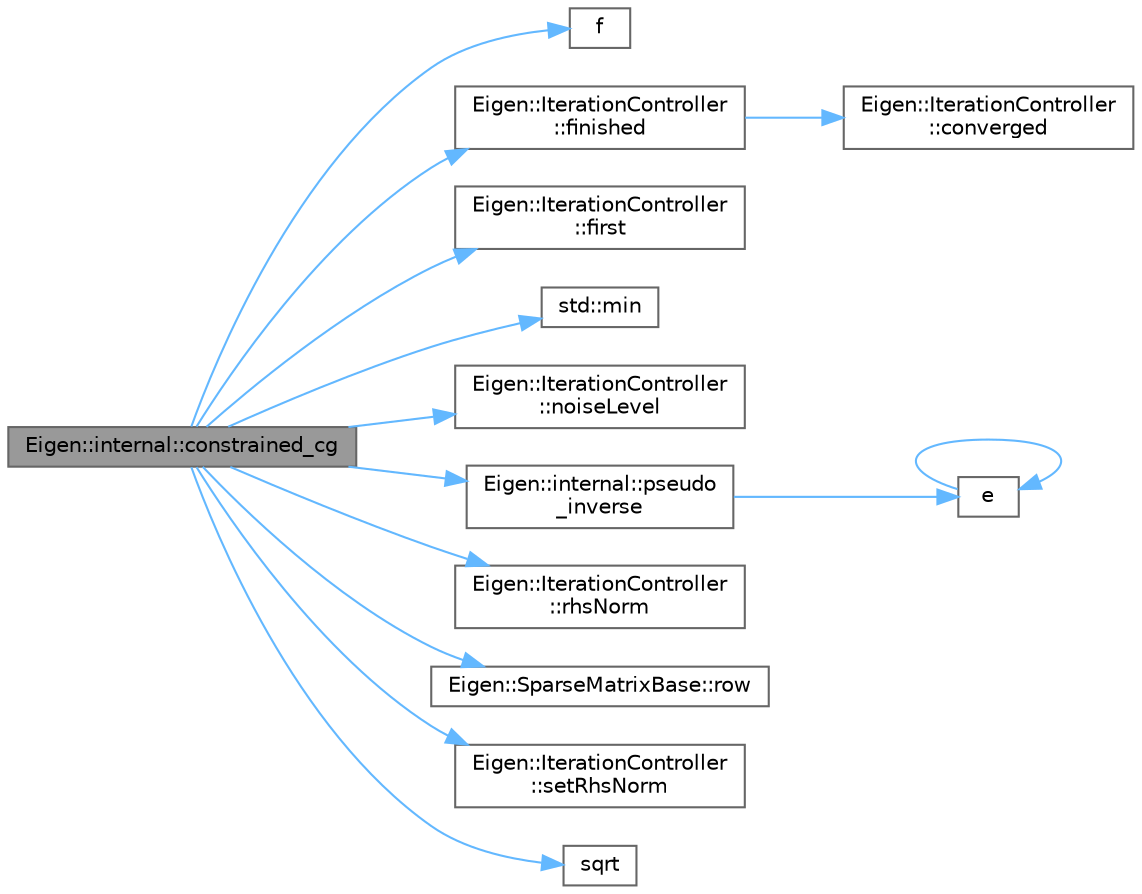 digraph "Eigen::internal::constrained_cg"
{
 // LATEX_PDF_SIZE
  bgcolor="transparent";
  edge [fontname=Helvetica,fontsize=10,labelfontname=Helvetica,labelfontsize=10];
  node [fontname=Helvetica,fontsize=10,shape=box,height=0.2,width=0.4];
  rankdir="LR";
  Node1 [id="Node000001",label="Eigen::internal::constrained_cg",height=0.2,width=0.4,color="gray40", fillcolor="grey60", style="filled", fontcolor="black",tooltip=" "];
  Node1 -> Node2 [id="edge1_Node000001_Node000002",color="steelblue1",style="solid",tooltip=" "];
  Node2 [id="Node000002",label="f",height=0.2,width=0.4,color="grey40", fillcolor="white", style="filled",URL="$cxx11__tensor__map_8cpp.html#a7f507fea02198f6cb81c86640c7b1a4e",tooltip=" "];
  Node1 -> Node3 [id="edge2_Node000001_Node000003",color="steelblue1",style="solid",tooltip=" "];
  Node3 [id="Node000003",label="Eigen::IterationController\l::finished",height=0.2,width=0.4,color="grey40", fillcolor="white", style="filled",URL="$class_eigen_1_1_iteration_controller.html#af58f849ee9625eeb99749478f17eb44b",tooltip=" "];
  Node3 -> Node4 [id="edge3_Node000003_Node000004",color="steelblue1",style="solid",tooltip=" "];
  Node4 [id="Node000004",label="Eigen::IterationController\l::converged",height=0.2,width=0.4,color="grey40", fillcolor="white", style="filled",URL="$class_eigen_1_1_iteration_controller.html#a723ae9cb3788b7fb34697b1f62741716",tooltip=" "];
  Node1 -> Node5 [id="edge4_Node000001_Node000005",color="steelblue1",style="solid",tooltip=" "];
  Node5 [id="Node000005",label="Eigen::IterationController\l::first",height=0.2,width=0.4,color="grey40", fillcolor="white", style="filled",URL="$class_eigen_1_1_iteration_controller.html#ae8d50bf180cbcf9f1201dfff5274aac5",tooltip=" "];
  Node1 -> Node6 [id="edge5_Node000001_Node000006",color="steelblue1",style="solid",tooltip=" "];
  Node6 [id="Node000006",label="std::min",height=0.2,width=0.4,color="grey40", fillcolor="white", style="filled",URL="$namespacestd.html#ac7b9885417769949d76890454b6d072e",tooltip=" "];
  Node1 -> Node7 [id="edge6_Node000001_Node000007",color="steelblue1",style="solid",tooltip=" "];
  Node7 [id="Node000007",label="Eigen::IterationController\l::noiseLevel",height=0.2,width=0.4,color="grey40", fillcolor="white", style="filled",URL="$class_eigen_1_1_iteration_controller.html#ab3e02d3d9f2c08ac9e41cfa93856e0ae",tooltip=" "];
  Node1 -> Node8 [id="edge7_Node000001_Node000008",color="steelblue1",style="solid",tooltip=" "];
  Node8 [id="Node000008",label="Eigen::internal::pseudo\l_inverse",height=0.2,width=0.4,color="grey40", fillcolor="white", style="filled",URL="$namespace_eigen_1_1internal.html#a58a0ccf0e71d88beeb5dcf72ed0bdd5f",tooltip=" "];
  Node8 -> Node9 [id="edge8_Node000008_Node000009",color="steelblue1",style="solid",tooltip=" "];
  Node9 [id="Node000009",label="e",height=0.2,width=0.4,color="grey40", fillcolor="white", style="filled",URL="$_cwise__array__power__array_8cpp.html#a9cb86ff854760bf91a154f2724a9101d",tooltip=" "];
  Node9 -> Node9 [id="edge9_Node000009_Node000009",color="steelblue1",style="solid",tooltip=" "];
  Node1 -> Node10 [id="edge10_Node000001_Node000010",color="steelblue1",style="solid",tooltip=" "];
  Node10 [id="Node000010",label="Eigen::IterationController\l::rhsNorm",height=0.2,width=0.4,color="grey40", fillcolor="white", style="filled",URL="$class_eigen_1_1_iteration_controller.html#a1f61aa20c957a8f4a8a1f9d2d79c4b09",tooltip=" "];
  Node1 -> Node11 [id="edge11_Node000001_Node000011",color="steelblue1",style="solid",tooltip=" "];
  Node11 [id="Node000011",label="Eigen::SparseMatrixBase::row",height=0.2,width=0.4,color="grey40", fillcolor="white", style="filled",URL="$class_eigen_1_1_sparse_matrix_base.html#ac0a5563ed3f243f013fb9d2c17e230d0",tooltip=" "];
  Node1 -> Node12 [id="edge12_Node000001_Node000012",color="steelblue1",style="solid",tooltip=" "];
  Node12 [id="Node000012",label="Eigen::IterationController\l::setRhsNorm",height=0.2,width=0.4,color="grey40", fillcolor="white", style="filled",URL="$class_eigen_1_1_iteration_controller.html#a4aa73982fdd3a0549c4b04464e0f031c",tooltip=" "];
  Node1 -> Node13 [id="edge13_Node000001_Node000013",color="steelblue1",style="solid",tooltip=" "];
  Node13 [id="Node000013",label="sqrt",height=0.2,width=0.4,color="grey40", fillcolor="white", style="filled",URL="$_array_cwise_unary_ops_8h.html#a656b9217a2fcb6de59dc8d1eb3079cc7",tooltip=" "];
}
